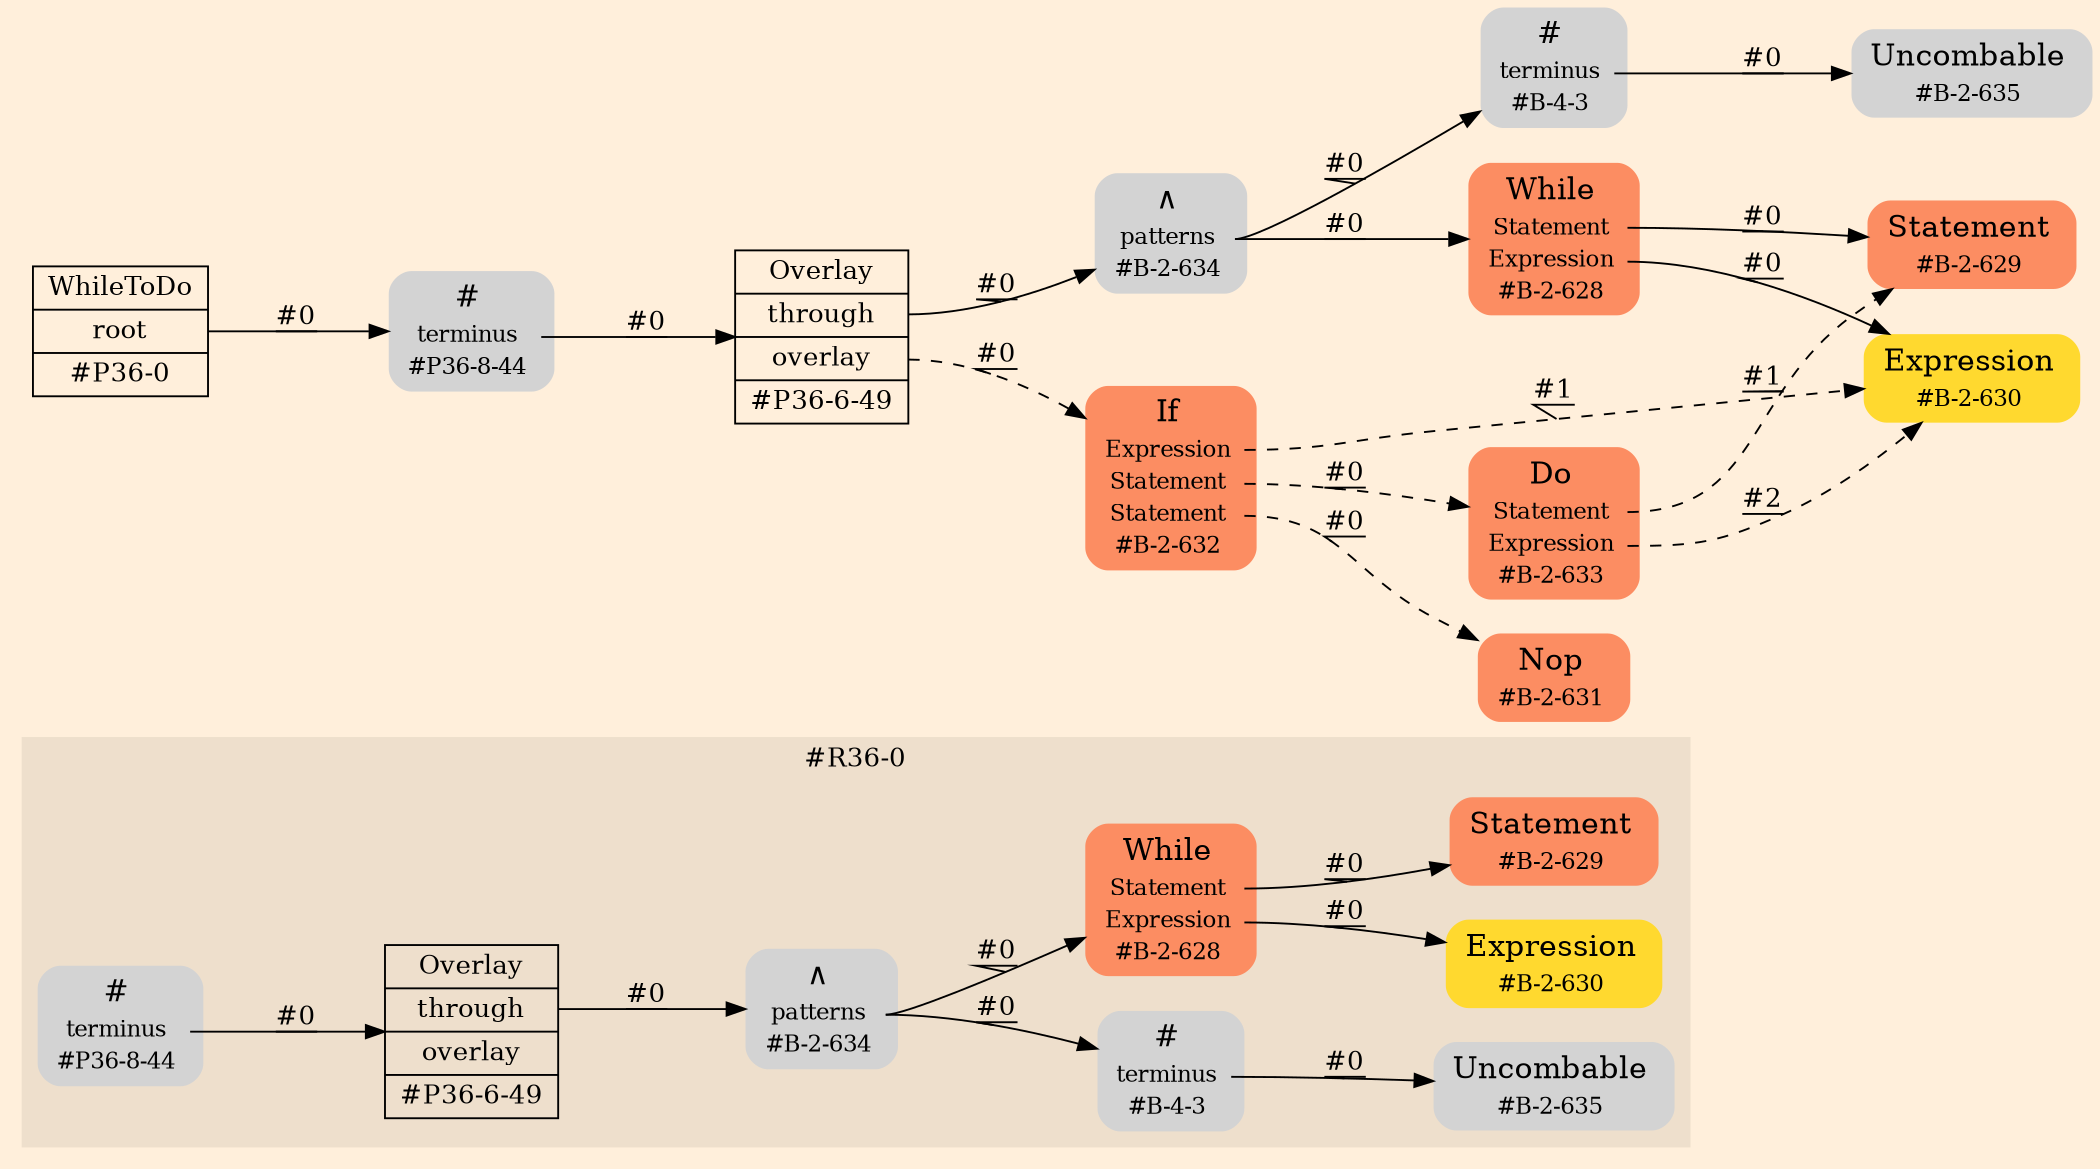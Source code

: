 digraph Inferno {
graph [
    rankdir = "LR"
    ranksep = 1.0
    size = "14,20"
    bgcolor = antiquewhite1
    color = black
    fontcolor = black
];
node [
];
// -------------------- figure #R36-0 --------------------
subgraph "cluster#R36-0" {
    label = "#R36-0"
    style = "filled"
    color = antiquewhite2
    "#R36-0/#B-2-629" [
        shape = "plaintext"
        fillcolor = "/set28/2"
        label = <<TABLE BORDER="0" CELLBORDER="0" CELLSPACING="0">
         <TR><TD><FONT POINT-SIZE="16.0">Statement</FONT></TD><TD></TD></TR>
         <TR><TD>#B-2-629</TD><TD PORT="port0"></TD></TR>
        </TABLE>>
        style = "rounded,filled"
        fontsize = "12"
    ];
    
    "#R36-0/#B-4-3" [
        shape = "plaintext"
        label = <<TABLE BORDER="0" CELLBORDER="0" CELLSPACING="0">
         <TR><TD><FONT POINT-SIZE="16.0">#</FONT></TD><TD></TD></TR>
         <TR><TD>terminus</TD><TD PORT="port0"></TD></TR>
         <TR><TD>#B-4-3</TD><TD PORT="port1"></TD></TR>
        </TABLE>>
        style = "rounded,filled"
        fontsize = "12"
    ];
    
    "#R36-0/#B-2-635" [
        shape = "plaintext"
        label = <<TABLE BORDER="0" CELLBORDER="0" CELLSPACING="0">
         <TR><TD><FONT POINT-SIZE="16.0">Uncombable</FONT></TD><TD></TD></TR>
         <TR><TD>#B-2-635</TD><TD PORT="port0"></TD></TR>
        </TABLE>>
        style = "rounded,filled"
        fontsize = "12"
    ];
    
    "#R36-0/#P36-6-49" [
        shape = "record"
        fillcolor = antiquewhite2
        label = "<fixed> Overlay | <port0> through | <port1> overlay | <port2> #P36-6-49"
        style = "filled"
        fontsize = "14"
        color = black
        fontcolor = black
    ];
    
    "#R36-0/#B-2-630" [
        shape = "plaintext"
        fillcolor = "/set28/6"
        label = <<TABLE BORDER="0" CELLBORDER="0" CELLSPACING="0">
         <TR><TD><FONT POINT-SIZE="16.0">Expression</FONT></TD><TD></TD></TR>
         <TR><TD>#B-2-630</TD><TD PORT="port0"></TD></TR>
        </TABLE>>
        style = "rounded,filled"
        fontsize = "12"
    ];
    
    "#R36-0/#B-2-628" [
        shape = "plaintext"
        fillcolor = "/set28/2"
        label = <<TABLE BORDER="0" CELLBORDER="0" CELLSPACING="0">
         <TR><TD><FONT POINT-SIZE="16.0">While</FONT></TD><TD></TD></TR>
         <TR><TD>Statement</TD><TD PORT="port0"></TD></TR>
         <TR><TD>Expression</TD><TD PORT="port1"></TD></TR>
         <TR><TD>#B-2-628</TD><TD PORT="port2"></TD></TR>
        </TABLE>>
        style = "rounded,filled"
        fontsize = "12"
    ];
    
    "#R36-0/#P36-8-44" [
        shape = "plaintext"
        label = <<TABLE BORDER="0" CELLBORDER="0" CELLSPACING="0">
         <TR><TD><FONT POINT-SIZE="16.0">#</FONT></TD><TD></TD></TR>
         <TR><TD>terminus</TD><TD PORT="port0"></TD></TR>
         <TR><TD>#P36-8-44</TD><TD PORT="port1"></TD></TR>
        </TABLE>>
        style = "rounded,filled"
        fontsize = "12"
    ];
    
    "#R36-0/#B-2-634" [
        shape = "plaintext"
        label = <<TABLE BORDER="0" CELLBORDER="0" CELLSPACING="0">
         <TR><TD><FONT POINT-SIZE="16.0">∧</FONT></TD><TD></TD></TR>
         <TR><TD>patterns</TD><TD PORT="port0"></TD></TR>
         <TR><TD>#B-2-634</TD><TD PORT="port1"></TD></TR>
        </TABLE>>
        style = "rounded,filled"
        fontsize = "12"
    ];
    
}


// -------------------- transformation figure --------------------
"CR#P36-0" [
    shape = "record"
    fillcolor = antiquewhite1
    label = "<fixed> WhileToDo | <port0> root | <port1> #P36-0"
    style = "filled"
    fontsize = "14"
    color = black
    fontcolor = black
];

"#P36-8-44" [
    shape = "plaintext"
    label = <<TABLE BORDER="0" CELLBORDER="0" CELLSPACING="0">
     <TR><TD><FONT POINT-SIZE="16.0">#</FONT></TD><TD></TD></TR>
     <TR><TD>terminus</TD><TD PORT="port0"></TD></TR>
     <TR><TD>#P36-8-44</TD><TD PORT="port1"></TD></TR>
    </TABLE>>
    style = "rounded,filled"
    fontsize = "12"
];

"#P36-6-49" [
    shape = "record"
    fillcolor = antiquewhite1
    label = "<fixed> Overlay | <port0> through | <port1> overlay | <port2> #P36-6-49"
    style = "filled"
    fontsize = "14"
    color = black
    fontcolor = black
];

"#B-2-634" [
    shape = "plaintext"
    label = <<TABLE BORDER="0" CELLBORDER="0" CELLSPACING="0">
     <TR><TD><FONT POINT-SIZE="16.0">∧</FONT></TD><TD></TD></TR>
     <TR><TD>patterns</TD><TD PORT="port0"></TD></TR>
     <TR><TD>#B-2-634</TD><TD PORT="port1"></TD></TR>
    </TABLE>>
    style = "rounded,filled"
    fontsize = "12"
];

"#B-2-628" [
    shape = "plaintext"
    fillcolor = "/set28/2"
    label = <<TABLE BORDER="0" CELLBORDER="0" CELLSPACING="0">
     <TR><TD><FONT POINT-SIZE="16.0">While</FONT></TD><TD></TD></TR>
     <TR><TD>Statement</TD><TD PORT="port0"></TD></TR>
     <TR><TD>Expression</TD><TD PORT="port1"></TD></TR>
     <TR><TD>#B-2-628</TD><TD PORT="port2"></TD></TR>
    </TABLE>>
    style = "rounded,filled"
    fontsize = "12"
];

"#B-2-629" [
    shape = "plaintext"
    fillcolor = "/set28/2"
    label = <<TABLE BORDER="0" CELLBORDER="0" CELLSPACING="0">
     <TR><TD><FONT POINT-SIZE="16.0">Statement</FONT></TD><TD></TD></TR>
     <TR><TD>#B-2-629</TD><TD PORT="port0"></TD></TR>
    </TABLE>>
    style = "rounded,filled"
    fontsize = "12"
];

"#B-2-630" [
    shape = "plaintext"
    fillcolor = "/set28/6"
    label = <<TABLE BORDER="0" CELLBORDER="0" CELLSPACING="0">
     <TR><TD><FONT POINT-SIZE="16.0">Expression</FONT></TD><TD></TD></TR>
     <TR><TD>#B-2-630</TD><TD PORT="port0"></TD></TR>
    </TABLE>>
    style = "rounded,filled"
    fontsize = "12"
];

"#B-4-3" [
    shape = "plaintext"
    label = <<TABLE BORDER="0" CELLBORDER="0" CELLSPACING="0">
     <TR><TD><FONT POINT-SIZE="16.0">#</FONT></TD><TD></TD></TR>
     <TR><TD>terminus</TD><TD PORT="port0"></TD></TR>
     <TR><TD>#B-4-3</TD><TD PORT="port1"></TD></TR>
    </TABLE>>
    style = "rounded,filled"
    fontsize = "12"
];

"#B-2-635" [
    shape = "plaintext"
    label = <<TABLE BORDER="0" CELLBORDER="0" CELLSPACING="0">
     <TR><TD><FONT POINT-SIZE="16.0">Uncombable</FONT></TD><TD></TD></TR>
     <TR><TD>#B-2-635</TD><TD PORT="port0"></TD></TR>
    </TABLE>>
    style = "rounded,filled"
    fontsize = "12"
];

"#B-2-632" [
    shape = "plaintext"
    fillcolor = "/set28/2"
    label = <<TABLE BORDER="0" CELLBORDER="0" CELLSPACING="0">
     <TR><TD><FONT POINT-SIZE="16.0">If</FONT></TD><TD></TD></TR>
     <TR><TD>Expression</TD><TD PORT="port0"></TD></TR>
     <TR><TD>Statement</TD><TD PORT="port1"></TD></TR>
     <TR><TD>Statement</TD><TD PORT="port2"></TD></TR>
     <TR><TD>#B-2-632</TD><TD PORT="port3"></TD></TR>
    </TABLE>>
    style = "rounded,filled"
    fontsize = "12"
];

"#B-2-633" [
    shape = "plaintext"
    fillcolor = "/set28/2"
    label = <<TABLE BORDER="0" CELLBORDER="0" CELLSPACING="0">
     <TR><TD><FONT POINT-SIZE="16.0">Do</FONT></TD><TD></TD></TR>
     <TR><TD>Statement</TD><TD PORT="port0"></TD></TR>
     <TR><TD>Expression</TD><TD PORT="port1"></TD></TR>
     <TR><TD>#B-2-633</TD><TD PORT="port2"></TD></TR>
    </TABLE>>
    style = "rounded,filled"
    fontsize = "12"
];

"#B-2-631" [
    shape = "plaintext"
    fillcolor = "/set28/2"
    label = <<TABLE BORDER="0" CELLBORDER="0" CELLSPACING="0">
     <TR><TD><FONT POINT-SIZE="16.0">Nop</FONT></TD><TD></TD></TR>
     <TR><TD>#B-2-631</TD><TD PORT="port0"></TD></TR>
    </TABLE>>
    style = "rounded,filled"
    fontsize = "12"
];



// -------------------- links --------------------
// links for block CR#P36-0
"CR#P36-0":port0 -> "#P36-8-44" [
    style="solid"
    label = "#0"
    decorate = true
    color = black
    fontcolor = black
];

// links for block #P36-8-44
"#P36-8-44":port0 -> "#P36-6-49" [
    style="solid"
    label = "#0"
    decorate = true
    color = black
    fontcolor = black
];

// links for block #P36-6-49
"#P36-6-49":port0 -> "#B-2-634" [
    style="solid"
    label = "#0"
    decorate = true
    color = black
    fontcolor = black
];

"#P36-6-49":port1 -> "#B-2-632" [
    style="dashed"
    label = "#0"
    decorate = true
    color = black
    fontcolor = black
];

// links for block #B-2-634
"#B-2-634":port0 -> "#B-2-628" [
    style="solid"
    label = "#0"
    decorate = true
    color = black
    fontcolor = black
];

"#B-2-634":port0 -> "#B-4-3" [
    style="solid"
    label = "#0"
    decorate = true
    color = black
    fontcolor = black
];

// links for block #B-2-628
"#B-2-628":port0 -> "#B-2-629" [
    style="solid"
    label = "#0"
    decorate = true
    color = black
    fontcolor = black
];

"#B-2-628":port1 -> "#B-2-630" [
    style="solid"
    label = "#0"
    decorate = true
    color = black
    fontcolor = black
];

// links for block #B-2-629
// links for block #B-2-630
// links for block #B-4-3
"#B-4-3":port0 -> "#B-2-635" [
    style="solid"
    label = "#0"
    decorate = true
    color = black
    fontcolor = black
];

// links for block #B-2-635
// links for block #B-2-632
"#B-2-632":port0 -> "#B-2-630" [
    style="dashed"
    label = "#1"
    decorate = true
    color = black
    fontcolor = black
];

"#B-2-632":port1 -> "#B-2-633" [
    style="dashed"
    label = "#0"
    decorate = true
    color = black
    fontcolor = black
];

"#B-2-632":port2 -> "#B-2-631" [
    style="dashed"
    label = "#0"
    decorate = true
    color = black
    fontcolor = black
];

// links for block #B-2-633
"#B-2-633":port0 -> "#B-2-629" [
    style="dashed"
    label = "#1"
    decorate = true
    color = black
    fontcolor = black
];

"#B-2-633":port1 -> "#B-2-630" [
    style="dashed"
    label = "#2"
    decorate = true
    color = black
    fontcolor = black
];

// links for block #B-2-631
// links for block #R36-0/#B-2-629
// links for block #R36-0/#B-4-3
"#R36-0/#B-4-3":port0 -> "#R36-0/#B-2-635" [
    style="solid"
    label = "#0"
    decorate = true
    color = black
    fontcolor = black
];

// links for block #R36-0/#B-2-635
// links for block #R36-0/#P36-6-49
"#R36-0/#P36-6-49":port0 -> "#R36-0/#B-2-634" [
    style="solid"
    label = "#0"
    decorate = true
    color = black
    fontcolor = black
];

// links for block #R36-0/#B-2-630
// links for block #R36-0/#B-2-628
"#R36-0/#B-2-628":port0 -> "#R36-0/#B-2-629" [
    style="solid"
    label = "#0"
    decorate = true
    color = black
    fontcolor = black
];

"#R36-0/#B-2-628":port1 -> "#R36-0/#B-2-630" [
    style="solid"
    label = "#0"
    decorate = true
    color = black
    fontcolor = black
];

// links for block #R36-0/#P36-8-44
"#R36-0/#P36-8-44":port0 -> "#R36-0/#P36-6-49" [
    style="solid"
    label = "#0"
    decorate = true
    color = black
    fontcolor = black
];

// links for block #R36-0/#B-2-634
"#R36-0/#B-2-634":port0 -> "#R36-0/#B-2-628" [
    style="solid"
    label = "#0"
    decorate = true
    color = black
    fontcolor = black
];

"#R36-0/#B-2-634":port0 -> "#R36-0/#B-4-3" [
    style="solid"
    label = "#0"
    decorate = true
    color = black
    fontcolor = black
];

}
